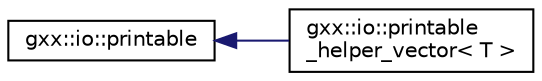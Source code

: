 digraph "Graphical Class Hierarchy"
{
  edge [fontname="Helvetica",fontsize="10",labelfontname="Helvetica",labelfontsize="10"];
  node [fontname="Helvetica",fontsize="10",shape=record];
  rankdir="LR";
  Node1 [label="gxx::io::printable",height=0.2,width=0.4,color="black", fillcolor="white", style="filled",URL="$classgxx_1_1io_1_1printable.html"];
  Node1 -> Node2 [dir="back",color="midnightblue",fontsize="10",style="solid",fontname="Helvetica"];
  Node2 [label="gxx::io::printable\l_helper_vector\< T \>",height=0.2,width=0.4,color="black", fillcolor="white", style="filled",URL="$classgxx_1_1io_1_1printable__helper__vector.html"];
}
